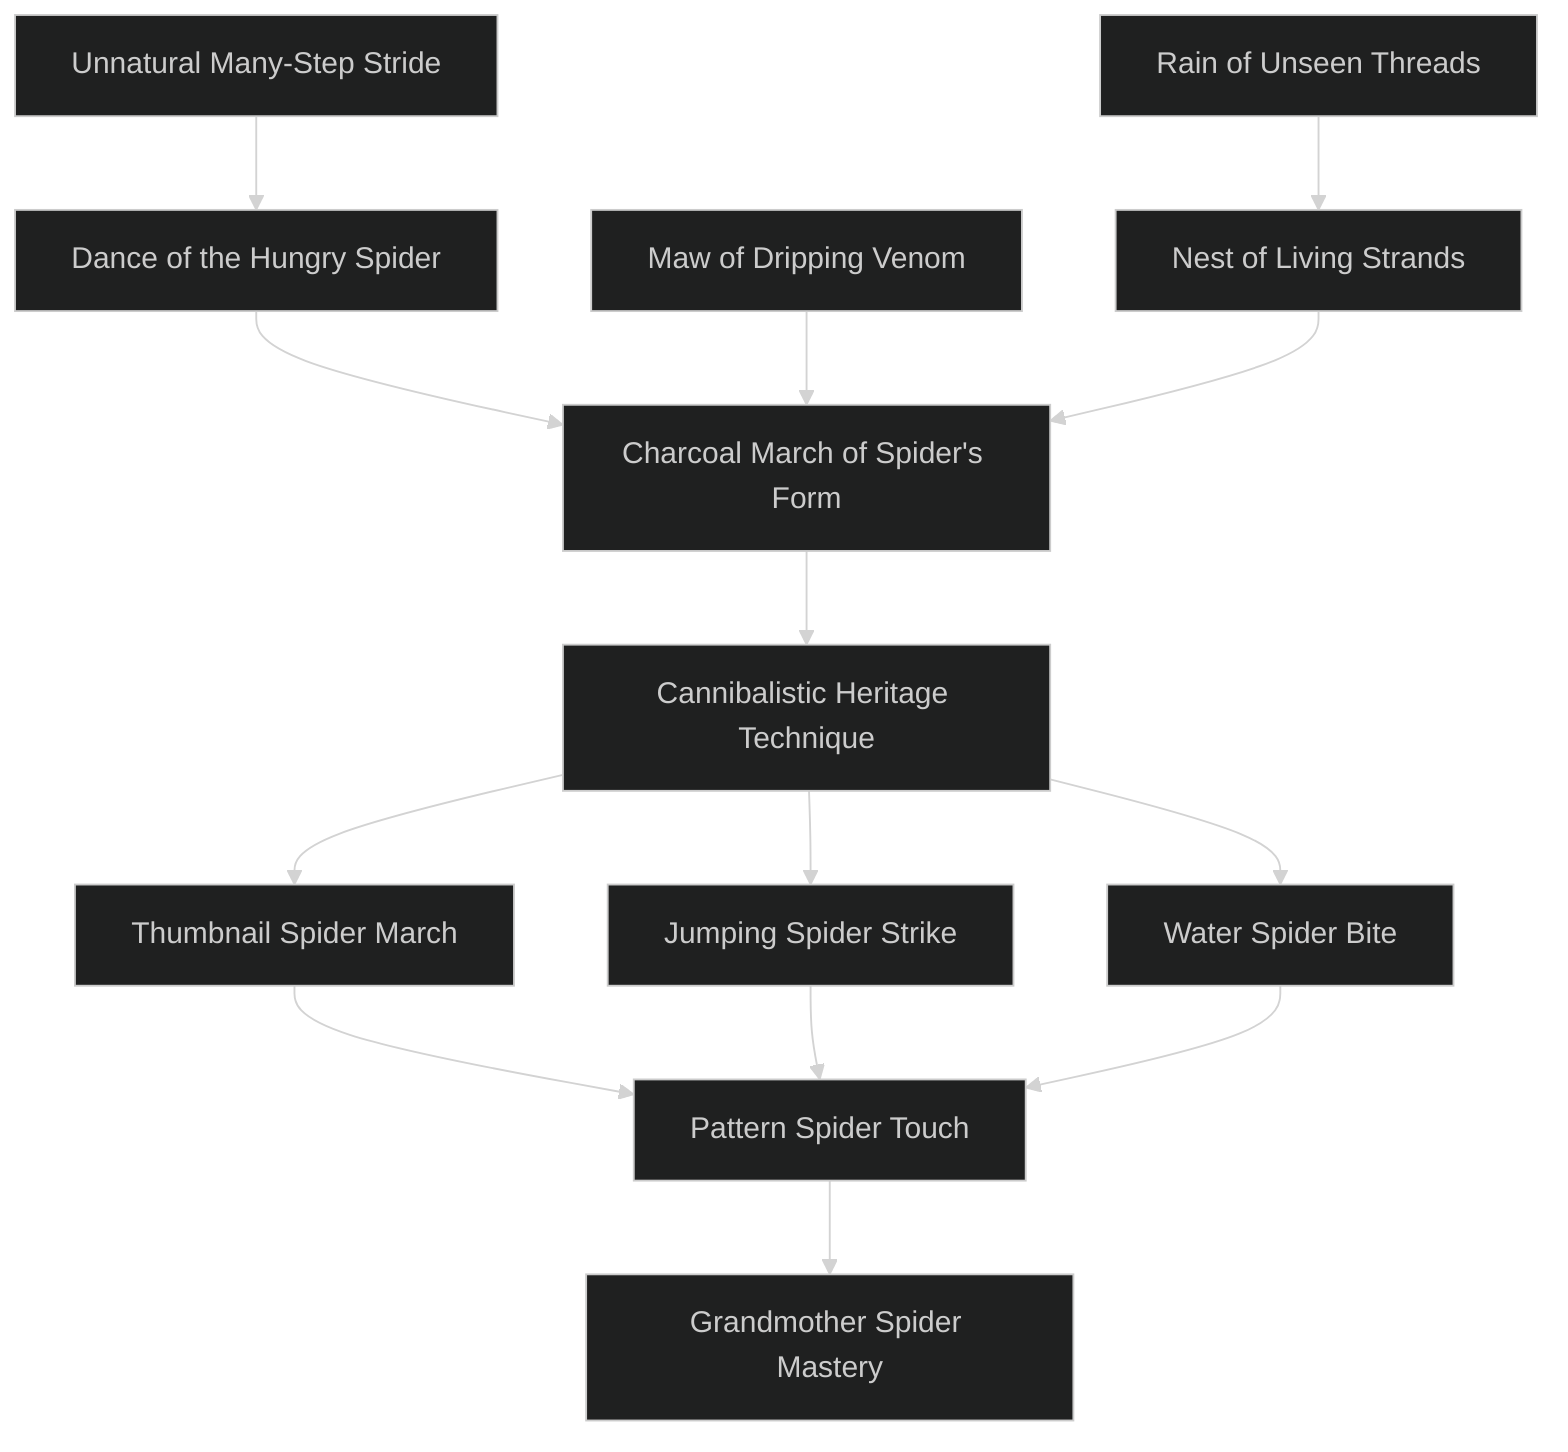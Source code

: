 ---
config:
  theme: dark
---
flowchart TD

    unnatural_many_step_stride[Unnatural Many-Step Stride]
    click unnatural_many_step_stride callback "
        Unnatural Many-Step Stride<br>
        <br>
        Cost: 6 motes, 1 Willpower<br>
        Duration: One scene<br>
        Type: Simple<br>
        Minimum Martial Arts: 5<br>
        Minimum Essence: 4<br>
        Prerequisite Charms: None<br>
        <br>
        ...whose skill was great enough to climb a whirlwind
        over water.<br>
        The character scuttles on the threads of fate like a
        pattern spider. He can run through or stand upon the air
        as easily as on the ground. He can reflexively spend a
        mote of Essence to dematerialize from the beginning of
        his initiative to the beginning of his next initiative,
        allowing him to become as invisible and intangible as
        those who weave fate. This does not count against his
        actions for the turn. When he is under this Charm's
        influence, the Sidereal's gait both disturbs and horrifies
        those who see it. Except for the Sidereal's allies, the
        player of a witness who does not have this Charm must
        succeed at a difficulty 1 Valor roll each turn, or her
        character loses her action.
        "

    dance_of_the_hungry_spider[Dance of the Hungry Spider]
    unnatural_many_step_stride --> dance_of_the_hungry_spider
    click dance_of_the_hungry_spider callback "
        Dance of the Hungry Spider<br>
        <br>
        Cost: 8 motes<br>
        Duration: Five turns<br>
        Type: Reflexive<br>
        Minimum Martial Arts: 5<br>
        Minimum Essence: 4<br>
        Prerequisite Charms: Unnatural Many-Step Stride<br>
        <br>
        Arrows fell upon her, forcing her to descend.
        This Charm emulates a spider's motion, balanced
        on six legs and striking with two, never lacking the
        leverage — regardless of what might tangle its blows —
        for a lightning retreat or advance. The character begins
        a shuffling, sliding, shifting kata, her feet constantly in
        motion and nearly impossible for mortal eyes to track.
        Only the third of three separate, successful attempts can
        sweep her, knock her down, clinch or hold her or make
        a targeted attack against her lower body.<br>
        When the character uses this kata, she can shift
        herself almost instantaneously out of the path of a blow.
        Becoming aware of a physical attack allows her to glide
        away, moving up to twice her Dexterity in yards. If the
        attack can hit her at this range — as with archery or the
        Lightning Strike Style (see Exalted: the Dragon-Blooded,
        p. 246) — this Charm increases any associated range
        penalties. Attacks that must hit her before she moves
        away (such as hand-to-hand attacks if she puts more than
        three yards between herself and her attacker) suffer a
        dice pool penalty equal to half the character's initiative
        for that turn, rounded up. After the first attack, the
        attacker must move into range again to hit her at all.
        Similarly, the character can glide forward up to twice her
        Dexterity in yards to make any of her unarmed Martial
        Arts attacks. Attempts to parry her attack suffer a dice
        pool penalty equal to half her initiative for the turn,
        rounded up. Dodging her requires less awareness of her
        angle of approach; dodge attempts only suffer a penalty
        equal to her permanent Essence.<br>
        When a character uses this Charm to dart quickly
        through her enemies, splitting her Martial Arts action to
        maximize the extra movement derived from this Charm,
        it is sometimes called the Dance of the Pouncing Spider.
        When she uses it to skate away from a barrage of arrows,
        quickly exceeding their maximum range, it is the Dance
        of the Spider in the Rain.
        "

    maw_of_dripping_venom[Maw of Dripping Venom]
    click maw_of_dripping_venom callback "
        Maw of Dripping Venom<br>
        <br>
        Cost: 5 motes<br>
        Duration: Instant<br>
        Type: Supplemental<br>
        Minimum Martial Arts: 5<br>
        Minimum Essence: 4<br>
        Prerequisite Charms: None<br>
        <br>
        But the Essence burning within her set the arrows afire.
        The character's fingers rain across her opponent like
        a thousand poisoned fangs, tainting the target's Essence
        so that his soul begins to dissolve from the inside. The
        character makes a normal unarmed Dexterity + Martial
        Arts attack, which does normal damage. In addition, the
        target begins to hemorrhage Essence. He loses 5 motes
        every turn, exactly as if he had spent them. This effect
        lasts one turn for each damage die rolled. Multiple
        applications of this effect are cumulative. When the
        target runs out of motes, he collapses, comatose, for a
        number of days equal to the character's Martial Arts.
        Storyteller characters may die outright. Given three
        turns of physical contact with a comatose target, a
        character with this Charm can suck out and devour the
        target's soul. This restores the devourer's temporary
        Essence to its normal maximum. The target does not
        move on to the afterlife. If the character consumes a
        Celestial Exalt, she will grow sick sometime within the
        next three days and spit out the indigestible Celestial
        Essence, suffering six dice of lethal damage in the process,
        which ignores armor and soak.
        "

    rain_of_unseen_threads[Rain of Unseen Threads]
    click rain_of_unseen_threads callback "
        Rain of Unseen Threads<br>
        <br>
        Cost: 8 motes<br>
        Duration: Instant<br>
        Type: Extra Action<br>
        Minimum Martial Arts: 5<br>
        Minimum Essence: 4<br>
        Prerequisite Charms: None<br>
        <br>
        She answered the arrows' flight with a storm of her own.
        The character casts forth a number of hair-fine
        threads equal to his permanent Essence. Each can at-
        tempt one of the following maneuvers, at a range of (the
        Sidereal's Essence x 10) yards:<br>
        • Pick up a single unattended weapon or object.
        Attacking or parrying with a weapon held by a thread is
        a normal Martial Arts action.<br>
        • Pierce an opponent's skin, as a normal Martial
        Arts attack that does lethal damage.<br>
        • Disarm, sweep or hold an opponent (see Exalted,
        pp. 238-240). This attack uses the character's full Dexter-
        ity + Martial Arts pool and does not count against the
        character's actions. Further, the character can maintain
        a hold with his full Strength + Martial Arts pool, without
        losing or splitting his action, so long as he invokes this
        Charm every turn. However, each thread can hold only
        a single limb; a held character can take actions with her
        other limbs. If the character devotes multiple threads to
        holding an opponent, resolve the attack with a single roll.<br>
        Make reflexive Perception + Awareness or Perception
        + Martial Arts checks at difficulty 4 for other
        characters to see the threads. Otherwise, except for
        attacks with a visible weapon, targets are unaware of
        the attack and can only use defenses that specifically
        state they work on attacks the character is not aware
        of. The threads are tangible and slightly reflective,
        and opponents can use stunts to make them easier to
        spot or predict.
        "

    nest_of_living_strands[Nest of Living Strands]
    rain_of_unseen_threads --> nest_of_living_strands
    click nest_of_living_strands callback "
        Nest of Living Strands<br>
        <br>
        Cost: 15 motes, 1 Willpower<br>
        Duration: One scene<br>
        Type: Simple<br>
        Minimum Martial Arts: 5<br>
        Minimum Essence: 4<br>
        Prerequisite Charms: Rain of Unseen Threads<br>
        <br>
        And the small maiden began<br>
        Hundreds of near-invisible filaments spun from the
        character's Essence launch from her hands, whipping
        around physical and spiritual leverage points and weaving
        amongst themselves to snarl and tangle all opponents
        within (the Sidereal's Essence x 10) yards. Each turn, the
        Sidereal's player reflexively rolls Dexterity + Martial
        Arts. Enemies inside the Charm's area of effect, or who
        enter that area before the character's next turn, suffer a
        cumulative penalty to their dice pools for all physical
        actions equal to half the number of successes. They
        receive the same penalty to their natural movement rate
        in yards. This penalty fades by one die and one yard per
        turn that the victim spends outside the radius, as the
        threads reluctantly disentangle themselves.<br>
        The weave of thread moves with the character,
        easily catching new opponents brought into the radius
        and twitching out of the way of those she wishes to give
        unhampered passage. If the character does not keep
        moving, the threads thicken toward the point of visibility,
        first as glints of reflected light in the air, then a faint
        visual impression like cobweb and ultimately (after five
        minutes of stillness) an opaque forest of webbing around
        the character, as impassible - for those she does not
        offer passage to — as stone (use the statistics for Stone
        Wall on page 239 of Exalted for each one-yard cube
        attackers wish to clear).
        "

    charcoal_march_of_spiders_form[Charcoal March of Spider's Form]
    dance_of_the_hungry_spider --> charcoal_march_of_spiders_form
    maw_of_dripping_venom --> charcoal_march_of_spiders_form
    nest_of_living_strands --> charcoal_march_of_spiders_form
    click charcoal_march_of_spiders_form callback "
        Charcoal March of Spider's Form<br>
        <br>
        Cost: 12 motes<br>
        Duration: One scene<br>
        Type: Simple<br>
        Minimum Martial Arts: 5<br>
        Minimum Essence: 5<br>
        Prerequisite Charms: One complete martial art (all Charms), Dance of the Hungry Spider, Maw of Dripping Venom, Nest of Living Strands<br>
        <br>
        to climb the waterspout again.<br>
        The character moves in the fashion of an arachnid
        sifu, her hands weaving lazily through three sets of
        interwoven kata. Such is her grace and coordination, in
        Essence as in body, that she may take three fully independent
        physical actions in each turn. For example, she
        might invoke a full dodge when attacked, then invoke
        Flight of Mercury while making an ordinary Martial Arts
        attack and, finally, split her dice pool to use Maw of
        Dripping Venom against two nearby opponents.<br>
        Fully independent actions follow exactly the same
        rules as taking single actions on multiple successive
        turns, except that:<br>
        • Only one turn actually passes, which matters for
        some Charm effects and durations and also means the
        sutra discount applies only once.<br>
        • Characters who have split dice pools can interweave
        their actions. For example, they can split one
        action's dice pool between an attack and a parry, taking
        another action in between.<br>
        • The character only moves once.<br>
        • Characters cannot also use extra action Charms or
        Combos containing those Charms when taking more
        than one independent action.<br>
        In addition, if the character chooses to use this
        ability in a given turn, she cannot take any non-reflexive
        dice actions depending on Social or Mental Attributes.
        (This final limit is not intrinsic to fully independent
        actions, but a feature of this Form.) The character does
        not have to use this ability in a given turn if she would
        prefer to use an extra action Charm, use a Combo or take
        a Social or Mental action.<br>
        Characters using the Charcoal March of Spiders
        Form automatically receive the benefits of the Unnatural
        Many-Step Stride and Dance of the Hungry Spider in
        every turn.<br>
        Characters cannot use more than one Martial Arts
        Form-type Charm at a time.
        "

    cannibalistic_heritage_technique[Cannibalistic Heritage Technique]
    charcoal_march_of_spiders_form --> cannibalistic_heritage_technique
    click cannibalistic_heritage_technique callback "
        Cannibalistic Heritage Technique<br>
        <br>
        Cost: 20 motes, 1 Willpower<br>
        Duration: Instant<br>
        Type: Reflexive<br>
        Minimum Martial Arts: 6<br>
        Minimum Essence: 6<br>
        Prerequisite Charms: Charcoal March of Spiders Form<br>
        <br>
        The Elder Sutra of Consumption: The maiden became
        a mother...<br>
        Just as the widow spider devours her mate to feed a
        thousand children, the character consumes the force of
        one blow to give rise to a wind of vengeance. She may use
        this Charm immediately after someone successfully attacks
        her. The swirling pattern of her hands forms a raw
        vortex to draw in and disrupt the Essence and physical
        substance of the attack. She immediately inflicts her
        Dexterity + Martial Arts in dice of unblockable,
        undodgeable lethal damage against an unarmed attacker
        or shatters any mortal weapon used against her. If this kills
        an unarmed attacker or destroys an armed attacker's
        weapon, she takes no damage from the attack. Her opponent
        can use a perfect block or a perfect dodge to avoid the
        vortex damage - however, this requires aborting the
        original attack, and again, the Sidereal takes no damage.
        Either way, from the heart of the vortex, the Exalt may
        issue a number of unarmed counterattacks equal to her
        Martial Arts score, doubling their raw damage. She can
        use this Charm in response to a counterattack Charm
        such as Crimson Palm Counterstrike but does not receive
        counterattacks against any counterattack Charm.
        "

    thumbnail_spider_march[Thumbnail Spider March]
    cannibalistic_heritage_technique --> thumbnail_spider_march
    click thumbnail_spider_march callback "
        Thumbnail Spider March<br>
        <br>
        Cost: 12 motes, 1 Willpower<br>
        Duration: Instant<br>
        Type: Extra Action<br>
        Minimum Martial Arts: 6<br>
        Minimum Essence: 6<br>
        Prerequisite Charms: Cannibalistic Heritage Technique<br>
        <br>
        And to one child she said, &quot;I have many things to
        show you.&quot;<br>
        In the jungles of the East, one sometimes finds nests
        of thumbnail spiders: thousands or millions of tiny spiders
        sharing a funnel-shaped web. They normally wait
        for prey to fall into their home but are more than happy
        to swarm over anyone or anything that arouses their ire
        When something destroys their web, such spiders migrate
        for miles, devouring everything they pass, until
        they decide upon a new home. A character using this
        Charm is every bit as destructive. He moves up to (his
        Essence x 10) yards and makes three Martial Arts attacks
        at his full dice pool. Every opponent within five yards of
        his path suffers the effects of each attack. Each dodges or
        blocks individually. If the targets have defensive effects
        that hurt attackers - such as counterattacks, spines or
        an angry invocation of the Shield of Mars - the character
        is immune to the effect. The blur of his passing fist or
        foot fades away into nothingness as the counterattack
        triggers, for the death of a single spider does not hurt the
        swarm. The Exalt's attacks affect both material and
        spiritual targets with equal facility, and the character can
        launch these attacks while dematerialized.<br>
        Characters using Thumbnail Spider March do not
        receive offensive benefits from reflexive movement
        Charms such as the Dance of the Hungry Spider, although
        they can still receive defensive benefits.
        "

    jumping_spider_strike[Jumping Spider Strike]
    cannibalistic_heritage_technique --> jumping_spider_strike
    click jumping_spider_strike callback "
        Jumping Spider Strike<br>
        <br>
        Cost: 20 motes, 1 Willpower<br>
        Duration: Instant<br>
        Type: Supplemental<br>
        Minimum Martial Arts: 6<br>
        Minimum Essence: 6<br>
        Prerequisite Charms: Cannibalistic Heritage Technique<br>
        <br>
        And to another, she said, &quot;You may rest within my
        home, and eat; no need to fly.&quot;<br>
        In the South, surrounded by the sands, there
        stands the great idol Ma-Un-Enle, and there are spi-
        ders that come before it. Sometimes, a spider hears
        Ma-Un-Enle speak a name, and it bows with all its legs,
        and it walks out into the wind. It buries itself under the
        sands, growing ever larger with age, for hundreds or
        thousands of years. Then, when the person whose
        name it has heard comes within 10 miles, it strikes in
        one smooth bound. A character using this Charm can
        spring at any visible target, issuing an unarmed attack
        at the completion of that leap.<br>
        Against a person, this attack does normal damage,
        adding the character's Essence in automatic successes to
        the damage roll. In addition, the target's player must
        make a reflexive opposed roll of Stamina + Resistance
        against a difficulty equal to the Sidereal's Essence; on
        failure, the force of the attack reduces the point of impact
        (such as the target's head or chest) to a cloud of blood and
        dust. The target has one turn left to live, or rather, one
        turn before her Essence realizes that she should be dead.
        No mortal medicine can help. The application of a
        magical effect that heals one or more health levels makes
        her Incapacitated but stable, but with one less dot of
        permanent Stamina.<br>
        Treat attacks against inanimate objects as feats of
        strength used to break them; the character's total on the
        Feats of Strength table (see Exalted, p. 252) is (her
        Essence x 5). This does mean a minimum total of 30 —
        the character automatically shatters cliff faces, but a
        powerful Manse might only lose its gate.
        "

    water_spider_bite[Water Spider Bite]
    cannibalistic_heritage_technique --> water_spider_bite
    click water_spider_bite callback "
        Water Spider Bite<br>
        <br>
        Cost: 20 motes, 1 Willpower<br>
        Duration: Instant<br>
        Type: Supplemental<br>
        Minimum Martial Arts: 6<br>
        Minimum Essence: 6<br>
        Prerequisite Charms: Cannibalistic Heritage Technique<br>
        <br>
        And to a third, she said, &quot;How beautiful you are.&quot;
        In the oceans of the West live green hunting spiders,
        bulbous and hand-sized, scurrying along the underside of
        the surface as easily as if were a web. They kill fish -
        sometimes, even great sharks or whales — for their meat,
        paralyzing them with a pinprick bite and burrowing into
        their flesh, floating to the surface years later, sated, when
        they have eaten it all. A character with this Charm
        possesses a touch every bit as deadly. With one swift
        blow, she can render an enemy helpless and begin to
        devour him for his Essence.<br>
        To use this Charm, she makes a normal unarmed
        attack. If she succeeds and does even one health level of
        damage, she also paralyzes the Essence of her opponent.
        Paralysis means that the target cannot spend motes,
        cannot regain Willpower or Essence and receives the
        benefits of the Heartless Maiden Trance (see p. 133). He
        can overcome this effect for one turn by spending a
        Willpower point and having his player succeed at a
        reflexive Stamina + Occult roll against a difficulty equal
        to the character's Essence. He must do this successfully
        a number of times equal to the character's Martial Arts
        score to completely free himself from the effects. Mean-
        while, until the victim is completely free, the martial
        artist can spend his motes of Essence as if they were her
        own. This can invoke the target's anima banner but does
        not increase the Sidereal's.<br>
        When a character uses this Charm on a consenting
        subject, allowing her to draw on that subject's Essence,
        it is known instead as Seven-Leg Walking.
        "

    pattern_spider_touch[Pattern Spider Touch]
    thumbnail_spider_march --> pattern_spider_touch
    jumping_spider_strike --> pattern_spider_touch
    water_spider_bite --> pattern_spider_touch
    click pattern_spider_touch callback "
        Pattern Spider Touch<br>
        <br>
        Cost: 20 motes, 1 Willpower<br>
        Duration: Instant<br>
        Type: Supplemental<br>
        Minimum Martial Arts: 6<br>
        Minimum Essence: 6<br>
        Prerequisite Charms: Thumbnail Spider March, Jumping Spider Strike, Water Spider Bite<br>
        <br>
        And as each heard her words and came to the center of
        her web,<br>
        The master of this Charm learns the eight secret
        atemi practiced by the firstmade of the pattern spiders,
        Asna, who dwells surrounded by her teeming young in
        a sanctum web larger than the Realm. With a success-
        ful unarmed attack, the character can change her
        target, reweaving the structure of the target's exist-
        ence from the Essence outward. This causes one of the
        following effects:<br>
        • Transforms the target into a beast, stripping him
        of his mind and shape.<br>
        • Transforms the target's flesh into one of the five
        elements: a gust of wind, a gout of fire that fades into ash,
        a statue, a watery haze or a living oak. The target is still
        alive, but unless he is an elemental of the relevant type,
        he can take no actions.<br>
        • Grants the target a new life and identity. This uses
        the same rules as the Ceasing to Exist Approach (see p.
        173), save that the effects are permanent and the target
        forgets his original identity.<br>
        • Unmakes the target utterly. In the unlikely
        event a Primordial fails to use a perfect defense, that
        Primordial becomes a Malfean. Any other target instantly
        ceases to exist, in life and in afterlife, as the
        strands of his Essence come violently apart and scatter
        to the corners of Creation.<br>
        This replaces the normal damage of the attack.
        The reapplication of this Charm, extremely po-
        tent benedictions such as the Endowment spirit Charm
        (see the Exalted Storyteller's Companion, p. 53) and
        specific transformative agents such as the Wondrous
        Lunar Transformation (see Exalted: The Lunars, p.
        130) can return transformed targets to normalcy.
        Gathering the pieces of elementally transformed tar-
        gets before returning them to normalcy is advisable.
        Normally, these methods provide an immediate resto-
        ration. However, targets transformed into other people
        and back may have difficulty relinquishing their new
        memories and recovering the old ones. Nothing can
        remake the unmade.<br>
        This Charm does not affect tattooed Lunar Exalted,
        whose bodies reject external transformation. This ap-
        plies even to the final version of the Charm.
        "

    grandmother_spider_mastery[Grandmother Spider Mastery]
    pattern_spider_touch --> grandmother_spider_mastery
    click grandmother_spider_mastery callback "
        Grandmother Spider Mastery<br>
        <br>
        Cost: 20 motes, 1 Willpower<br>
        Duration: One turn<br>
        Type: Simple<br>
        Minimum Martial Arts: 6<br>
        Minimum Essence: 7<br>
        Prerequisite Charms: Pattern Spider Touch<br>
        <br>
        she ate them.<br>
        To master this style is to approach the grandeur of
        Asna Firstborn herself. When the character strikes, she
        does not seem to move so much as to divide into many
        warriors at once. She may cast forth endless invisible
        filaments of web, as with Rain of Unseen Threads, or
        simply strike so quickly as to occupy many locations
        simultaneously. In either case, fighting her does not
        resemble opposing the master herself so much as chal-
        lenging an army of her young: The attacks rain down
        from every side, skittering inward in the unsettling
        many-stepped strides of the form to surround and
        bewilder her foes.<br>
        The character applies each unarmed Martial Arts
        attack she makes this turn against all visible opponents,
        twice each, regardless of distance. Grandmother Spider
        Mastery, as a simple Charm that cannot be in a Combo,
        gives no benefit to characters without access to fully
        independent actions. (That is, characters not using
        Charcoal March of Spiders Form.)
        "